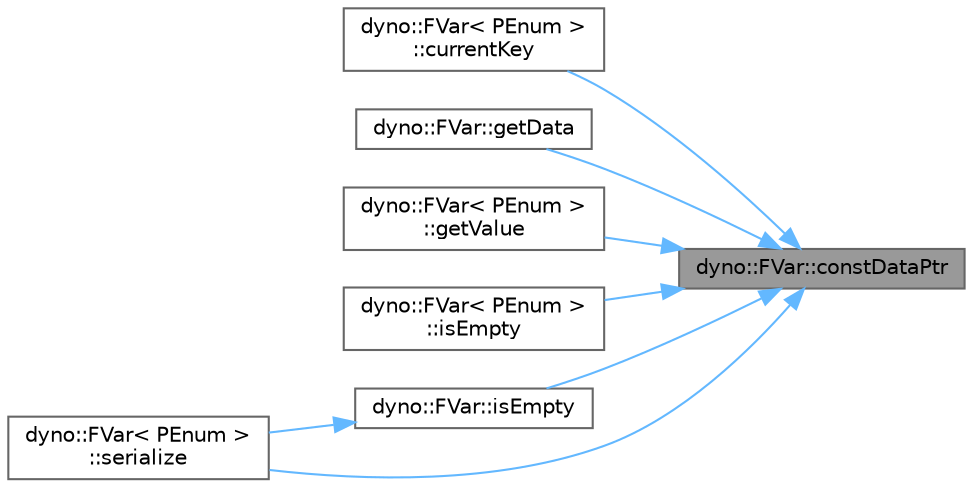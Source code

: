 digraph "dyno::FVar::constDataPtr"
{
 // LATEX_PDF_SIZE
  bgcolor="transparent";
  edge [fontname=Helvetica,fontsize=10,labelfontname=Helvetica,labelfontsize=10];
  node [fontname=Helvetica,fontsize=10,shape=box,height=0.2,width=0.4];
  rankdir="RL";
  Node1 [id="Node000001",label="dyno::FVar::constDataPtr",height=0.2,width=0.4,color="gray40", fillcolor="grey60", style="filled", fontcolor="black",tooltip=" "];
  Node1 -> Node2 [id="edge1_Node000001_Node000002",dir="back",color="steelblue1",style="solid",tooltip=" "];
  Node2 [id="Node000002",label="dyno::FVar\< PEnum \>\l::currentKey",height=0.2,width=0.4,color="grey40", fillcolor="white", style="filled",URL="$classdyno_1_1_f_var_3_01_p_enum_01_4.html#adb18acb874c61f9674ab5c6f95a663cc",tooltip=" "];
  Node1 -> Node3 [id="edge2_Node000001_Node000003",dir="back",color="steelblue1",style="solid",tooltip=" "];
  Node3 [id="Node000003",label="dyno::FVar::getData",height=0.2,width=0.4,color="grey40", fillcolor="white", style="filled",URL="$classdyno_1_1_f_var.html#a737abfc0da93828af673a7bd56cb474b",tooltip=" "];
  Node1 -> Node4 [id="edge3_Node000001_Node000004",dir="back",color="steelblue1",style="solid",tooltip=" "];
  Node4 [id="Node000004",label="dyno::FVar\< PEnum \>\l::getValue",height=0.2,width=0.4,color="grey40", fillcolor="white", style="filled",URL="$classdyno_1_1_f_var_3_01_p_enum_01_4.html#a9cb4cefb724683252d72f1e3fdcdc2bd",tooltip=" "];
  Node1 -> Node5 [id="edge4_Node000001_Node000005",dir="back",color="steelblue1",style="solid",tooltip=" "];
  Node5 [id="Node000005",label="dyno::FVar\< PEnum \>\l::isEmpty",height=0.2,width=0.4,color="grey40", fillcolor="white", style="filled",URL="$classdyno_1_1_f_var_3_01_p_enum_01_4.html#a052da5ab2e0af901221f700c6e55eecf",tooltip=" "];
  Node1 -> Node6 [id="edge5_Node000001_Node000006",dir="back",color="steelblue1",style="solid",tooltip=" "];
  Node6 [id="Node000006",label="dyno::FVar::isEmpty",height=0.2,width=0.4,color="grey40", fillcolor="white", style="filled",URL="$classdyno_1_1_f_var.html#a4f6764cc0b2ce2bde19a8c04712b7920",tooltip=" "];
  Node6 -> Node7 [id="edge6_Node000006_Node000007",dir="back",color="steelblue1",style="solid",tooltip=" "];
  Node7 [id="Node000007",label="dyno::FVar\< PEnum \>\l::serialize",height=0.2,width=0.4,color="grey40", fillcolor="white", style="filled",URL="$classdyno_1_1_f_var_3_01_p_enum_01_4.html#a8f6936f1dea933f8d2f6912493fe80aa",tooltip=" "];
  Node1 -> Node7 [id="edge7_Node000001_Node000007",dir="back",color="steelblue1",style="solid",tooltip=" "];
}
